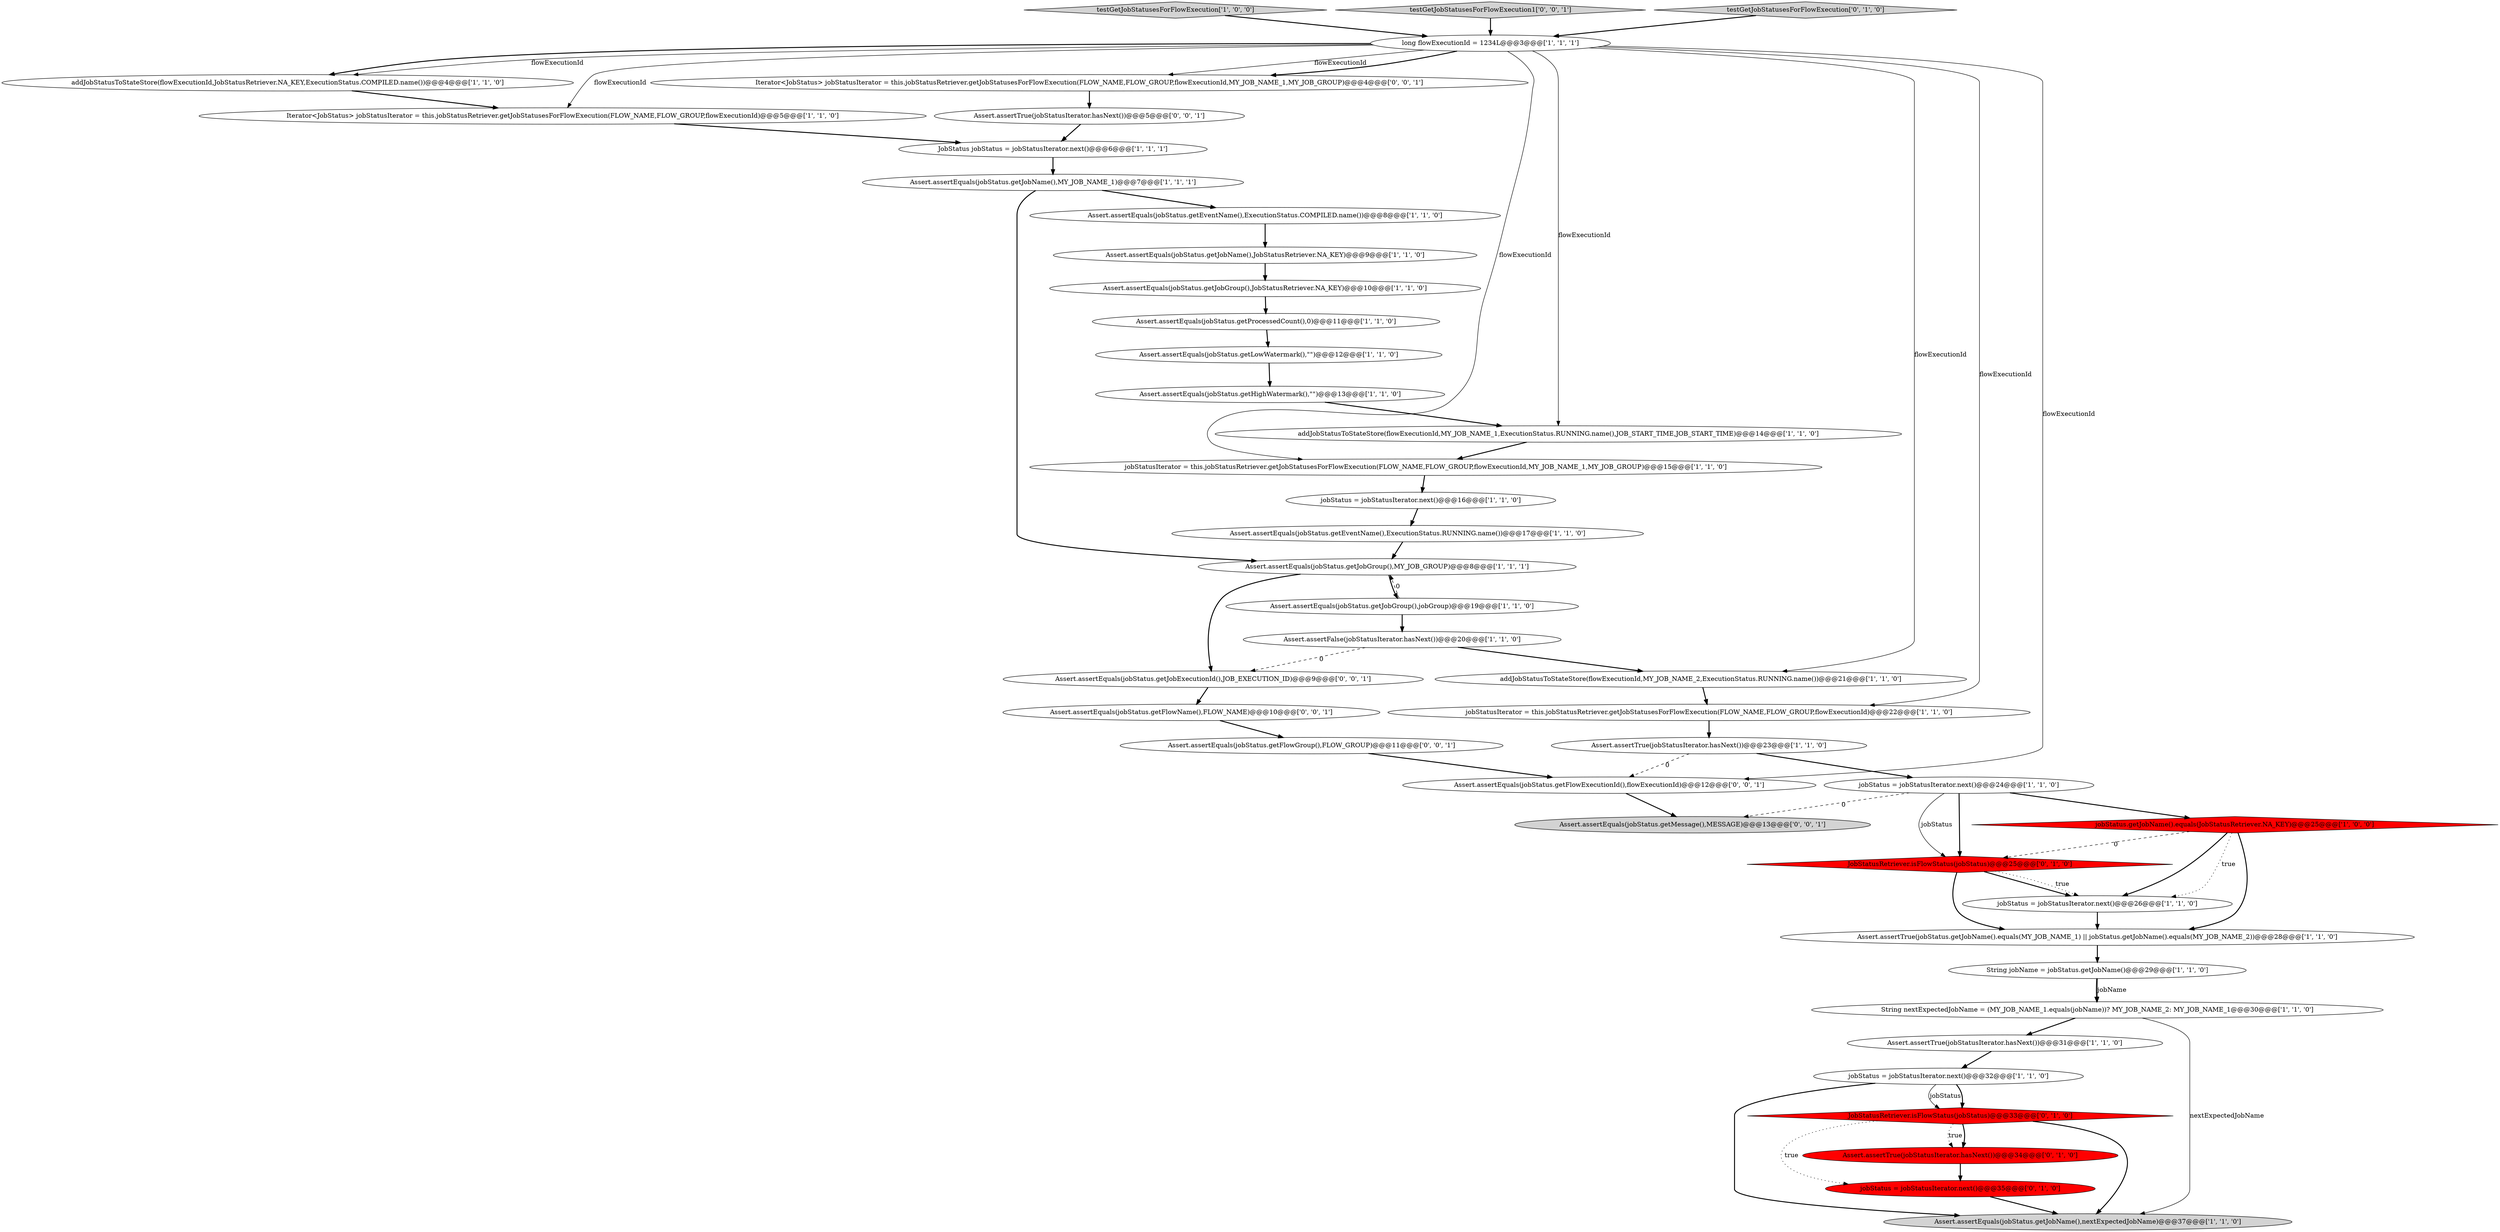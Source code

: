 digraph {
18 [style = filled, label = "long flowExecutionId = 1234L@@@3@@@['1', '1', '1']", fillcolor = white, shape = ellipse image = "AAA0AAABBB1BBB"];
9 [style = filled, label = "Assert.assertFalse(jobStatusIterator.hasNext())@@@20@@@['1', '1', '0']", fillcolor = white, shape = ellipse image = "AAA0AAABBB1BBB"];
36 [style = filled, label = "Assert.assertEquals(jobStatus.getJobExecutionId(),JOB_EXECUTION_ID)@@@9@@@['0', '0', '1']", fillcolor = white, shape = ellipse image = "AAA0AAABBB3BBB"];
13 [style = filled, label = "Assert.assertEquals(jobStatus.getJobName(),JobStatusRetriever.NA_KEY)@@@9@@@['1', '1', '0']", fillcolor = white, shape = ellipse image = "AAA0AAABBB1BBB"];
6 [style = filled, label = "Assert.assertTrue(jobStatus.getJobName().equals(MY_JOB_NAME_1) || jobStatus.getJobName().equals(MY_JOB_NAME_2))@@@28@@@['1', '1', '0']", fillcolor = white, shape = ellipse image = "AAA0AAABBB1BBB"];
20 [style = filled, label = "Assert.assertEquals(jobStatus.getHighWatermark(),\"\")@@@13@@@['1', '1', '0']", fillcolor = white, shape = ellipse image = "AAA0AAABBB1BBB"];
0 [style = filled, label = "Assert.assertEquals(jobStatus.getJobGroup(),jobGroup)@@@19@@@['1', '1', '0']", fillcolor = white, shape = ellipse image = "AAA0AAABBB1BBB"];
35 [style = filled, label = "JobStatusRetriever.isFlowStatus(jobStatus)@@@25@@@['0', '1', '0']", fillcolor = red, shape = diamond image = "AAA1AAABBB2BBB"];
24 [style = filled, label = "Assert.assertTrue(jobStatusIterator.hasNext())@@@23@@@['1', '1', '0']", fillcolor = white, shape = ellipse image = "AAA0AAABBB1BBB"];
4 [style = filled, label = "Iterator<JobStatus> jobStatusIterator = this.jobStatusRetriever.getJobStatusesForFlowExecution(FLOW_NAME,FLOW_GROUP,flowExecutionId)@@@5@@@['1', '1', '0']", fillcolor = white, shape = ellipse image = "AAA0AAABBB1BBB"];
25 [style = filled, label = "Assert.assertEquals(jobStatus.getEventName(),ExecutionStatus.COMPILED.name())@@@8@@@['1', '1', '0']", fillcolor = white, shape = ellipse image = "AAA0AAABBB1BBB"];
41 [style = filled, label = "Assert.assertEquals(jobStatus.getMessage(),MESSAGE)@@@13@@@['0', '0', '1']", fillcolor = lightgray, shape = ellipse image = "AAA0AAABBB3BBB"];
2 [style = filled, label = "jobStatus = jobStatusIterator.next()@@@16@@@['1', '1', '0']", fillcolor = white, shape = ellipse image = "AAA0AAABBB1BBB"];
33 [style = filled, label = "jobStatus = jobStatusIterator.next()@@@35@@@['0', '1', '0']", fillcolor = red, shape = ellipse image = "AAA1AAABBB2BBB"];
28 [style = filled, label = "String jobName = jobStatus.getJobName()@@@29@@@['1', '1', '0']", fillcolor = white, shape = ellipse image = "AAA0AAABBB1BBB"];
3 [style = filled, label = "testGetJobStatusesForFlowExecution['1', '0', '0']", fillcolor = lightgray, shape = diamond image = "AAA0AAABBB1BBB"];
15 [style = filled, label = "JobStatus jobStatus = jobStatusIterator.next()@@@6@@@['1', '1', '1']", fillcolor = white, shape = ellipse image = "AAA0AAABBB1BBB"];
14 [style = filled, label = "jobStatus.getJobName().equals(JobStatusRetriever.NA_KEY)@@@25@@@['1', '0', '0']", fillcolor = red, shape = diamond image = "AAA1AAABBB1BBB"];
11 [style = filled, label = "jobStatus = jobStatusIterator.next()@@@32@@@['1', '1', '0']", fillcolor = white, shape = ellipse image = "AAA0AAABBB1BBB"];
17 [style = filled, label = "jobStatusIterator = this.jobStatusRetriever.getJobStatusesForFlowExecution(FLOW_NAME,FLOW_GROUP,flowExecutionId,MY_JOB_NAME_1,MY_JOB_GROUP)@@@15@@@['1', '1', '0']", fillcolor = white, shape = ellipse image = "AAA0AAABBB1BBB"];
21 [style = filled, label = "addJobStatusToStateStore(flowExecutionId,JobStatusRetriever.NA_KEY,ExecutionStatus.COMPILED.name())@@@4@@@['1', '1', '0']", fillcolor = white, shape = ellipse image = "AAA0AAABBB1BBB"];
26 [style = filled, label = "Assert.assertEquals(jobStatus.getJobGroup(),MY_JOB_GROUP)@@@8@@@['1', '1', '1']", fillcolor = white, shape = ellipse image = "AAA0AAABBB1BBB"];
27 [style = filled, label = "Assert.assertEquals(jobStatus.getProcessedCount(),0)@@@11@@@['1', '1', '0']", fillcolor = white, shape = ellipse image = "AAA0AAABBB1BBB"];
19 [style = filled, label = "jobStatus = jobStatusIterator.next()@@@26@@@['1', '1', '0']", fillcolor = white, shape = ellipse image = "AAA0AAABBB1BBB"];
5 [style = filled, label = "addJobStatusToStateStore(flowExecutionId,MY_JOB_NAME_2,ExecutionStatus.RUNNING.name())@@@21@@@['1', '1', '0']", fillcolor = white, shape = ellipse image = "AAA0AAABBB1BBB"];
30 [style = filled, label = "jobStatus = jobStatusIterator.next()@@@24@@@['1', '1', '0']", fillcolor = white, shape = ellipse image = "AAA0AAABBB1BBB"];
10 [style = filled, label = "Assert.assertEquals(jobStatus.getJobName(),MY_JOB_NAME_1)@@@7@@@['1', '1', '1']", fillcolor = white, shape = ellipse image = "AAA0AAABBB1BBB"];
7 [style = filled, label = "Assert.assertTrue(jobStatusIterator.hasNext())@@@31@@@['1', '1', '0']", fillcolor = white, shape = ellipse image = "AAA0AAABBB1BBB"];
42 [style = filled, label = "testGetJobStatusesForFlowExecution1['0', '0', '1']", fillcolor = lightgray, shape = diamond image = "AAA0AAABBB3BBB"];
39 [style = filled, label = "Iterator<JobStatus> jobStatusIterator = this.jobStatusRetriever.getJobStatusesForFlowExecution(FLOW_NAME,FLOW_GROUP,flowExecutionId,MY_JOB_NAME_1,MY_JOB_GROUP)@@@4@@@['0', '0', '1']", fillcolor = white, shape = ellipse image = "AAA0AAABBB3BBB"];
22 [style = filled, label = "Assert.assertEquals(jobStatus.getEventName(),ExecutionStatus.RUNNING.name())@@@17@@@['1', '1', '0']", fillcolor = white, shape = ellipse image = "AAA0AAABBB1BBB"];
34 [style = filled, label = "JobStatusRetriever.isFlowStatus(jobStatus)@@@33@@@['0', '1', '0']", fillcolor = red, shape = diamond image = "AAA1AAABBB2BBB"];
1 [style = filled, label = "jobStatusIterator = this.jobStatusRetriever.getJobStatusesForFlowExecution(FLOW_NAME,FLOW_GROUP,flowExecutionId)@@@22@@@['1', '1', '0']", fillcolor = white, shape = ellipse image = "AAA0AAABBB1BBB"];
23 [style = filled, label = "Assert.assertEquals(jobStatus.getJobGroup(),JobStatusRetriever.NA_KEY)@@@10@@@['1', '1', '0']", fillcolor = white, shape = ellipse image = "AAA0AAABBB1BBB"];
8 [style = filled, label = "addJobStatusToStateStore(flowExecutionId,MY_JOB_NAME_1,ExecutionStatus.RUNNING.name(),JOB_START_TIME,JOB_START_TIME)@@@14@@@['1', '1', '0']", fillcolor = white, shape = ellipse image = "AAA0AAABBB1BBB"];
12 [style = filled, label = "String nextExpectedJobName = (MY_JOB_NAME_1.equals(jobName))? MY_JOB_NAME_2: MY_JOB_NAME_1@@@30@@@['1', '1', '0']", fillcolor = white, shape = ellipse image = "AAA0AAABBB1BBB"];
43 [style = filled, label = "Assert.assertEquals(jobStatus.getFlowGroup(),FLOW_GROUP)@@@11@@@['0', '0', '1']", fillcolor = white, shape = ellipse image = "AAA0AAABBB3BBB"];
38 [style = filled, label = "Assert.assertEquals(jobStatus.getFlowExecutionId(),flowExecutionId)@@@12@@@['0', '0', '1']", fillcolor = white, shape = ellipse image = "AAA0AAABBB3BBB"];
31 [style = filled, label = "Assert.assertTrue(jobStatusIterator.hasNext())@@@34@@@['0', '1', '0']", fillcolor = red, shape = ellipse image = "AAA1AAABBB2BBB"];
32 [style = filled, label = "testGetJobStatusesForFlowExecution['0', '1', '0']", fillcolor = lightgray, shape = diamond image = "AAA0AAABBB2BBB"];
29 [style = filled, label = "Assert.assertEquals(jobStatus.getLowWatermark(),\"\")@@@12@@@['1', '1', '0']", fillcolor = white, shape = ellipse image = "AAA0AAABBB1BBB"];
40 [style = filled, label = "Assert.assertTrue(jobStatusIterator.hasNext())@@@5@@@['0', '0', '1']", fillcolor = white, shape = ellipse image = "AAA0AAABBB3BBB"];
37 [style = filled, label = "Assert.assertEquals(jobStatus.getFlowName(),FLOW_NAME)@@@10@@@['0', '0', '1']", fillcolor = white, shape = ellipse image = "AAA0AAABBB3BBB"];
16 [style = filled, label = "Assert.assertEquals(jobStatus.getJobName(),nextExpectedJobName)@@@37@@@['1', '1', '0']", fillcolor = lightgray, shape = ellipse image = "AAA0AAABBB1BBB"];
9->36 [style = dashed, label="0"];
18->4 [style = solid, label="flowExecutionId"];
22->26 [style = bold, label=""];
11->16 [style = bold, label=""];
42->18 [style = bold, label=""];
15->10 [style = bold, label=""];
0->9 [style = bold, label=""];
7->11 [style = bold, label=""];
33->16 [style = bold, label=""];
14->19 [style = dotted, label="true"];
30->41 [style = dashed, label="0"];
23->27 [style = bold, label=""];
12->16 [style = solid, label="nextExpectedJobName"];
30->35 [style = solid, label="jobStatus"];
35->6 [style = bold, label=""];
25->13 [style = bold, label=""];
26->36 [style = bold, label=""];
4->15 [style = bold, label=""];
35->19 [style = bold, label=""];
40->15 [style = bold, label=""];
11->34 [style = solid, label="jobStatus"];
14->19 [style = bold, label=""];
18->5 [style = solid, label="flowExecutionId"];
34->31 [style = bold, label=""];
10->26 [style = bold, label=""];
38->41 [style = bold, label=""];
35->19 [style = dotted, label="true"];
0->26 [style = dashed, label="0"];
28->12 [style = bold, label=""];
19->6 [style = bold, label=""];
12->7 [style = bold, label=""];
24->30 [style = bold, label=""];
3->18 [style = bold, label=""];
8->17 [style = bold, label=""];
5->1 [style = bold, label=""];
29->20 [style = bold, label=""];
26->0 [style = bold, label=""];
20->8 [style = bold, label=""];
37->43 [style = bold, label=""];
34->31 [style = dotted, label="true"];
11->34 [style = bold, label=""];
18->1 [style = solid, label="flowExecutionId"];
18->39 [style = solid, label="flowExecutionId"];
30->35 [style = bold, label=""];
17->2 [style = bold, label=""];
18->39 [style = bold, label=""];
43->38 [style = bold, label=""];
10->25 [style = bold, label=""];
28->12 [style = solid, label="jobName"];
1->24 [style = bold, label=""];
31->33 [style = bold, label=""];
34->16 [style = bold, label=""];
39->40 [style = bold, label=""];
18->21 [style = solid, label="flowExecutionId"];
34->33 [style = dotted, label="true"];
13->23 [style = bold, label=""];
9->5 [style = bold, label=""];
30->14 [style = bold, label=""];
14->35 [style = dashed, label="0"];
18->8 [style = solid, label="flowExecutionId"];
18->17 [style = solid, label="flowExecutionId"];
36->37 [style = bold, label=""];
18->21 [style = bold, label=""];
27->29 [style = bold, label=""];
32->18 [style = bold, label=""];
2->22 [style = bold, label=""];
18->38 [style = solid, label="flowExecutionId"];
14->6 [style = bold, label=""];
24->38 [style = dashed, label="0"];
6->28 [style = bold, label=""];
21->4 [style = bold, label=""];
}
